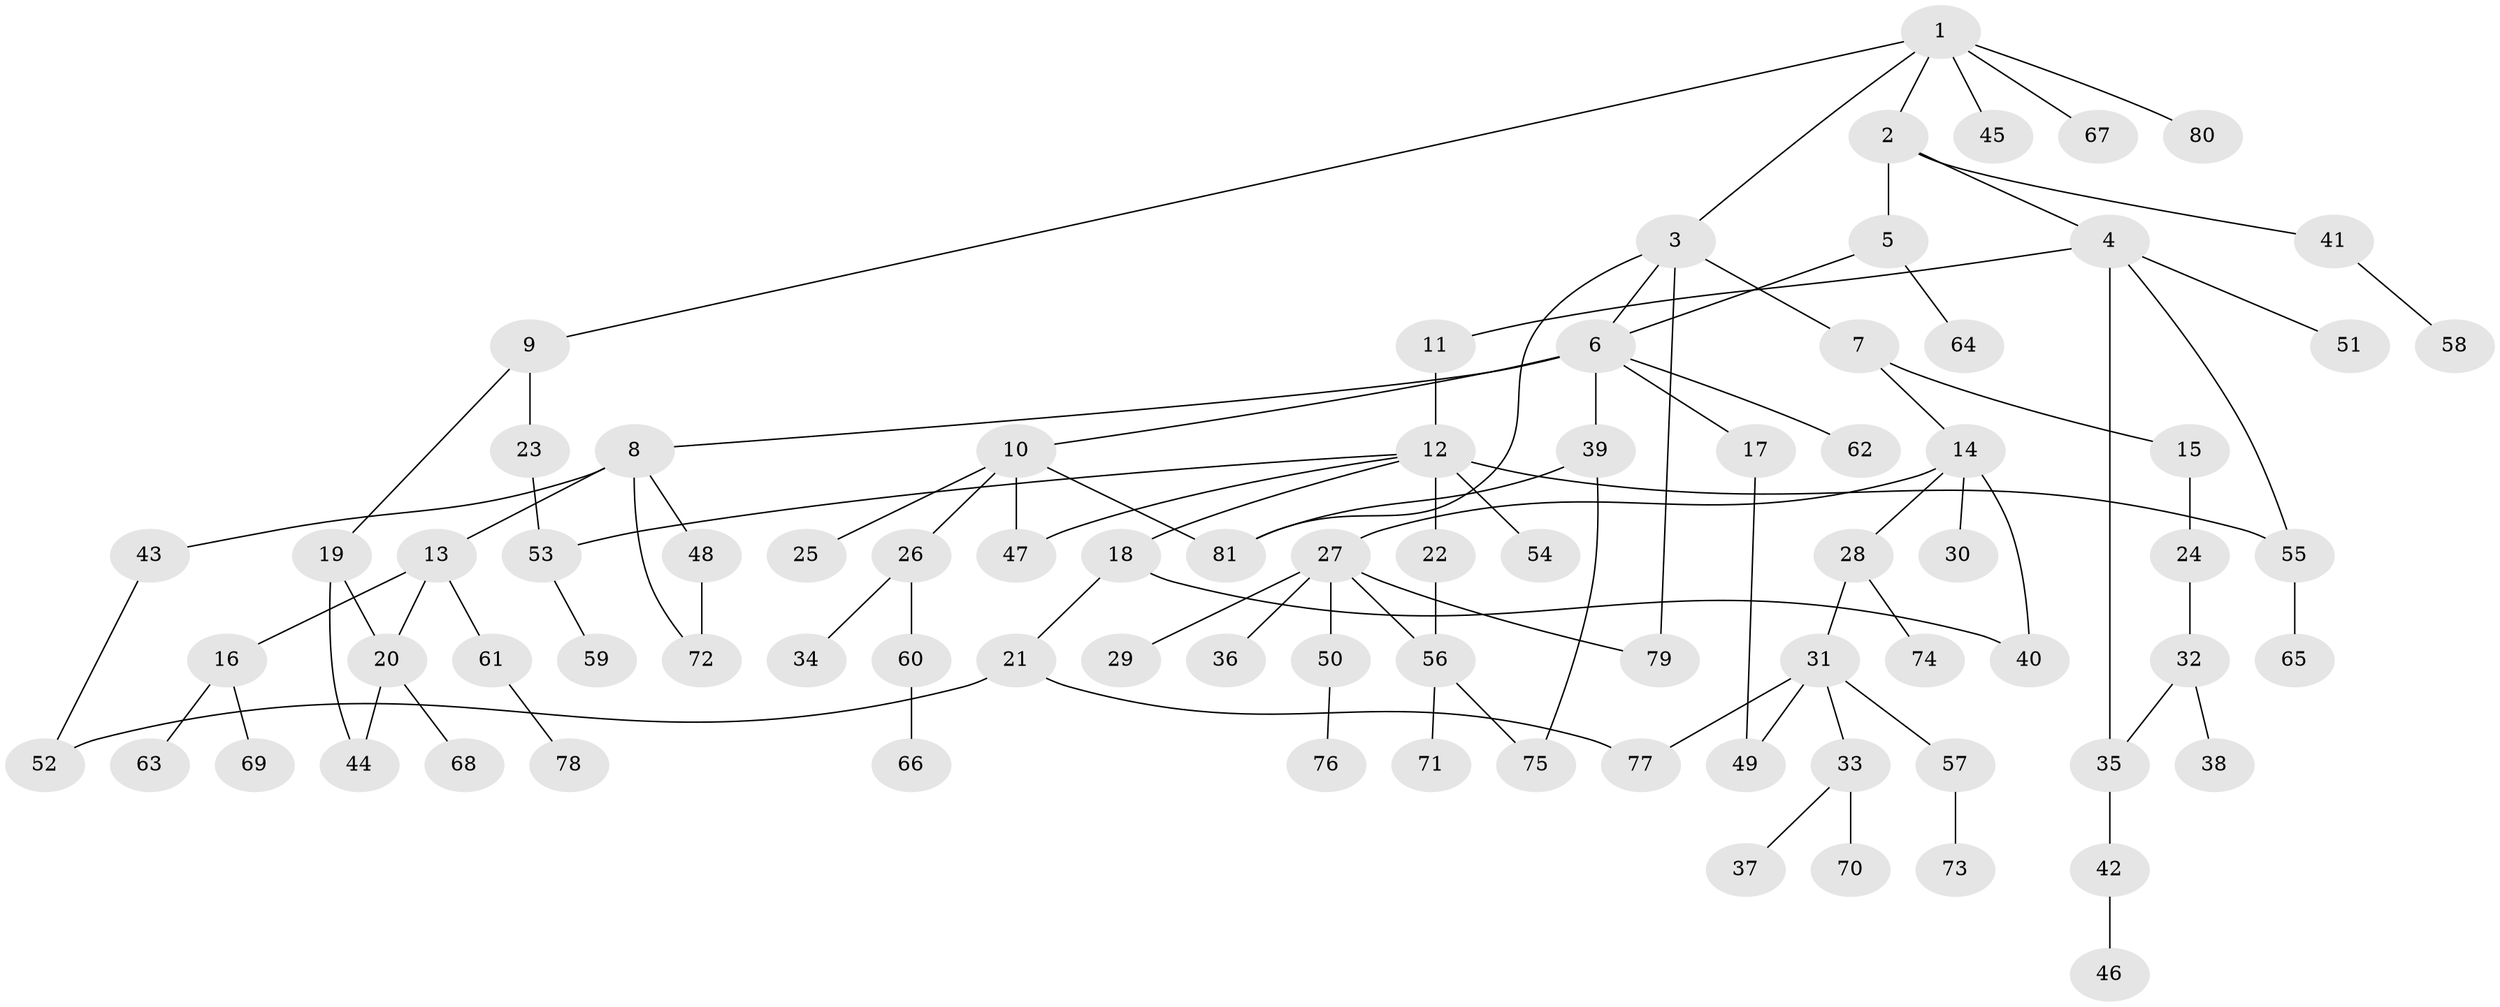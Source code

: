 // Generated by graph-tools (version 1.1) at 2025/34/03/09/25 02:34:25]
// undirected, 81 vertices, 97 edges
graph export_dot {
graph [start="1"]
  node [color=gray90,style=filled];
  1;
  2;
  3;
  4;
  5;
  6;
  7;
  8;
  9;
  10;
  11;
  12;
  13;
  14;
  15;
  16;
  17;
  18;
  19;
  20;
  21;
  22;
  23;
  24;
  25;
  26;
  27;
  28;
  29;
  30;
  31;
  32;
  33;
  34;
  35;
  36;
  37;
  38;
  39;
  40;
  41;
  42;
  43;
  44;
  45;
  46;
  47;
  48;
  49;
  50;
  51;
  52;
  53;
  54;
  55;
  56;
  57;
  58;
  59;
  60;
  61;
  62;
  63;
  64;
  65;
  66;
  67;
  68;
  69;
  70;
  71;
  72;
  73;
  74;
  75;
  76;
  77;
  78;
  79;
  80;
  81;
  1 -- 2;
  1 -- 3;
  1 -- 9;
  1 -- 45;
  1 -- 67;
  1 -- 80;
  2 -- 4;
  2 -- 5;
  2 -- 41;
  3 -- 7;
  3 -- 79;
  3 -- 81;
  3 -- 6;
  4 -- 11;
  4 -- 51;
  4 -- 35;
  4 -- 55;
  5 -- 6;
  5 -- 64;
  6 -- 8;
  6 -- 10;
  6 -- 17;
  6 -- 39;
  6 -- 62;
  7 -- 14;
  7 -- 15;
  8 -- 13;
  8 -- 43;
  8 -- 48;
  8 -- 72;
  9 -- 19;
  9 -- 23;
  10 -- 25;
  10 -- 26;
  10 -- 47;
  10 -- 81;
  11 -- 12;
  12 -- 18;
  12 -- 22;
  12 -- 54;
  12 -- 55;
  12 -- 47;
  12 -- 53;
  13 -- 16;
  13 -- 61;
  13 -- 20;
  14 -- 27;
  14 -- 28;
  14 -- 30;
  14 -- 40;
  15 -- 24;
  16 -- 63;
  16 -- 69;
  17 -- 49;
  18 -- 21;
  18 -- 40;
  19 -- 20;
  19 -- 44;
  20 -- 68;
  20 -- 44;
  21 -- 52;
  21 -- 77;
  22 -- 56;
  23 -- 53;
  24 -- 32;
  26 -- 34;
  26 -- 60;
  27 -- 29;
  27 -- 36;
  27 -- 50;
  27 -- 56;
  27 -- 79;
  28 -- 31;
  28 -- 74;
  31 -- 33;
  31 -- 57;
  31 -- 77;
  31 -- 49;
  32 -- 35;
  32 -- 38;
  33 -- 37;
  33 -- 70;
  35 -- 42;
  39 -- 75;
  39 -- 81;
  41 -- 58;
  42 -- 46;
  43 -- 52;
  48 -- 72;
  50 -- 76;
  53 -- 59;
  55 -- 65;
  56 -- 71;
  56 -- 75;
  57 -- 73;
  60 -- 66;
  61 -- 78;
}
